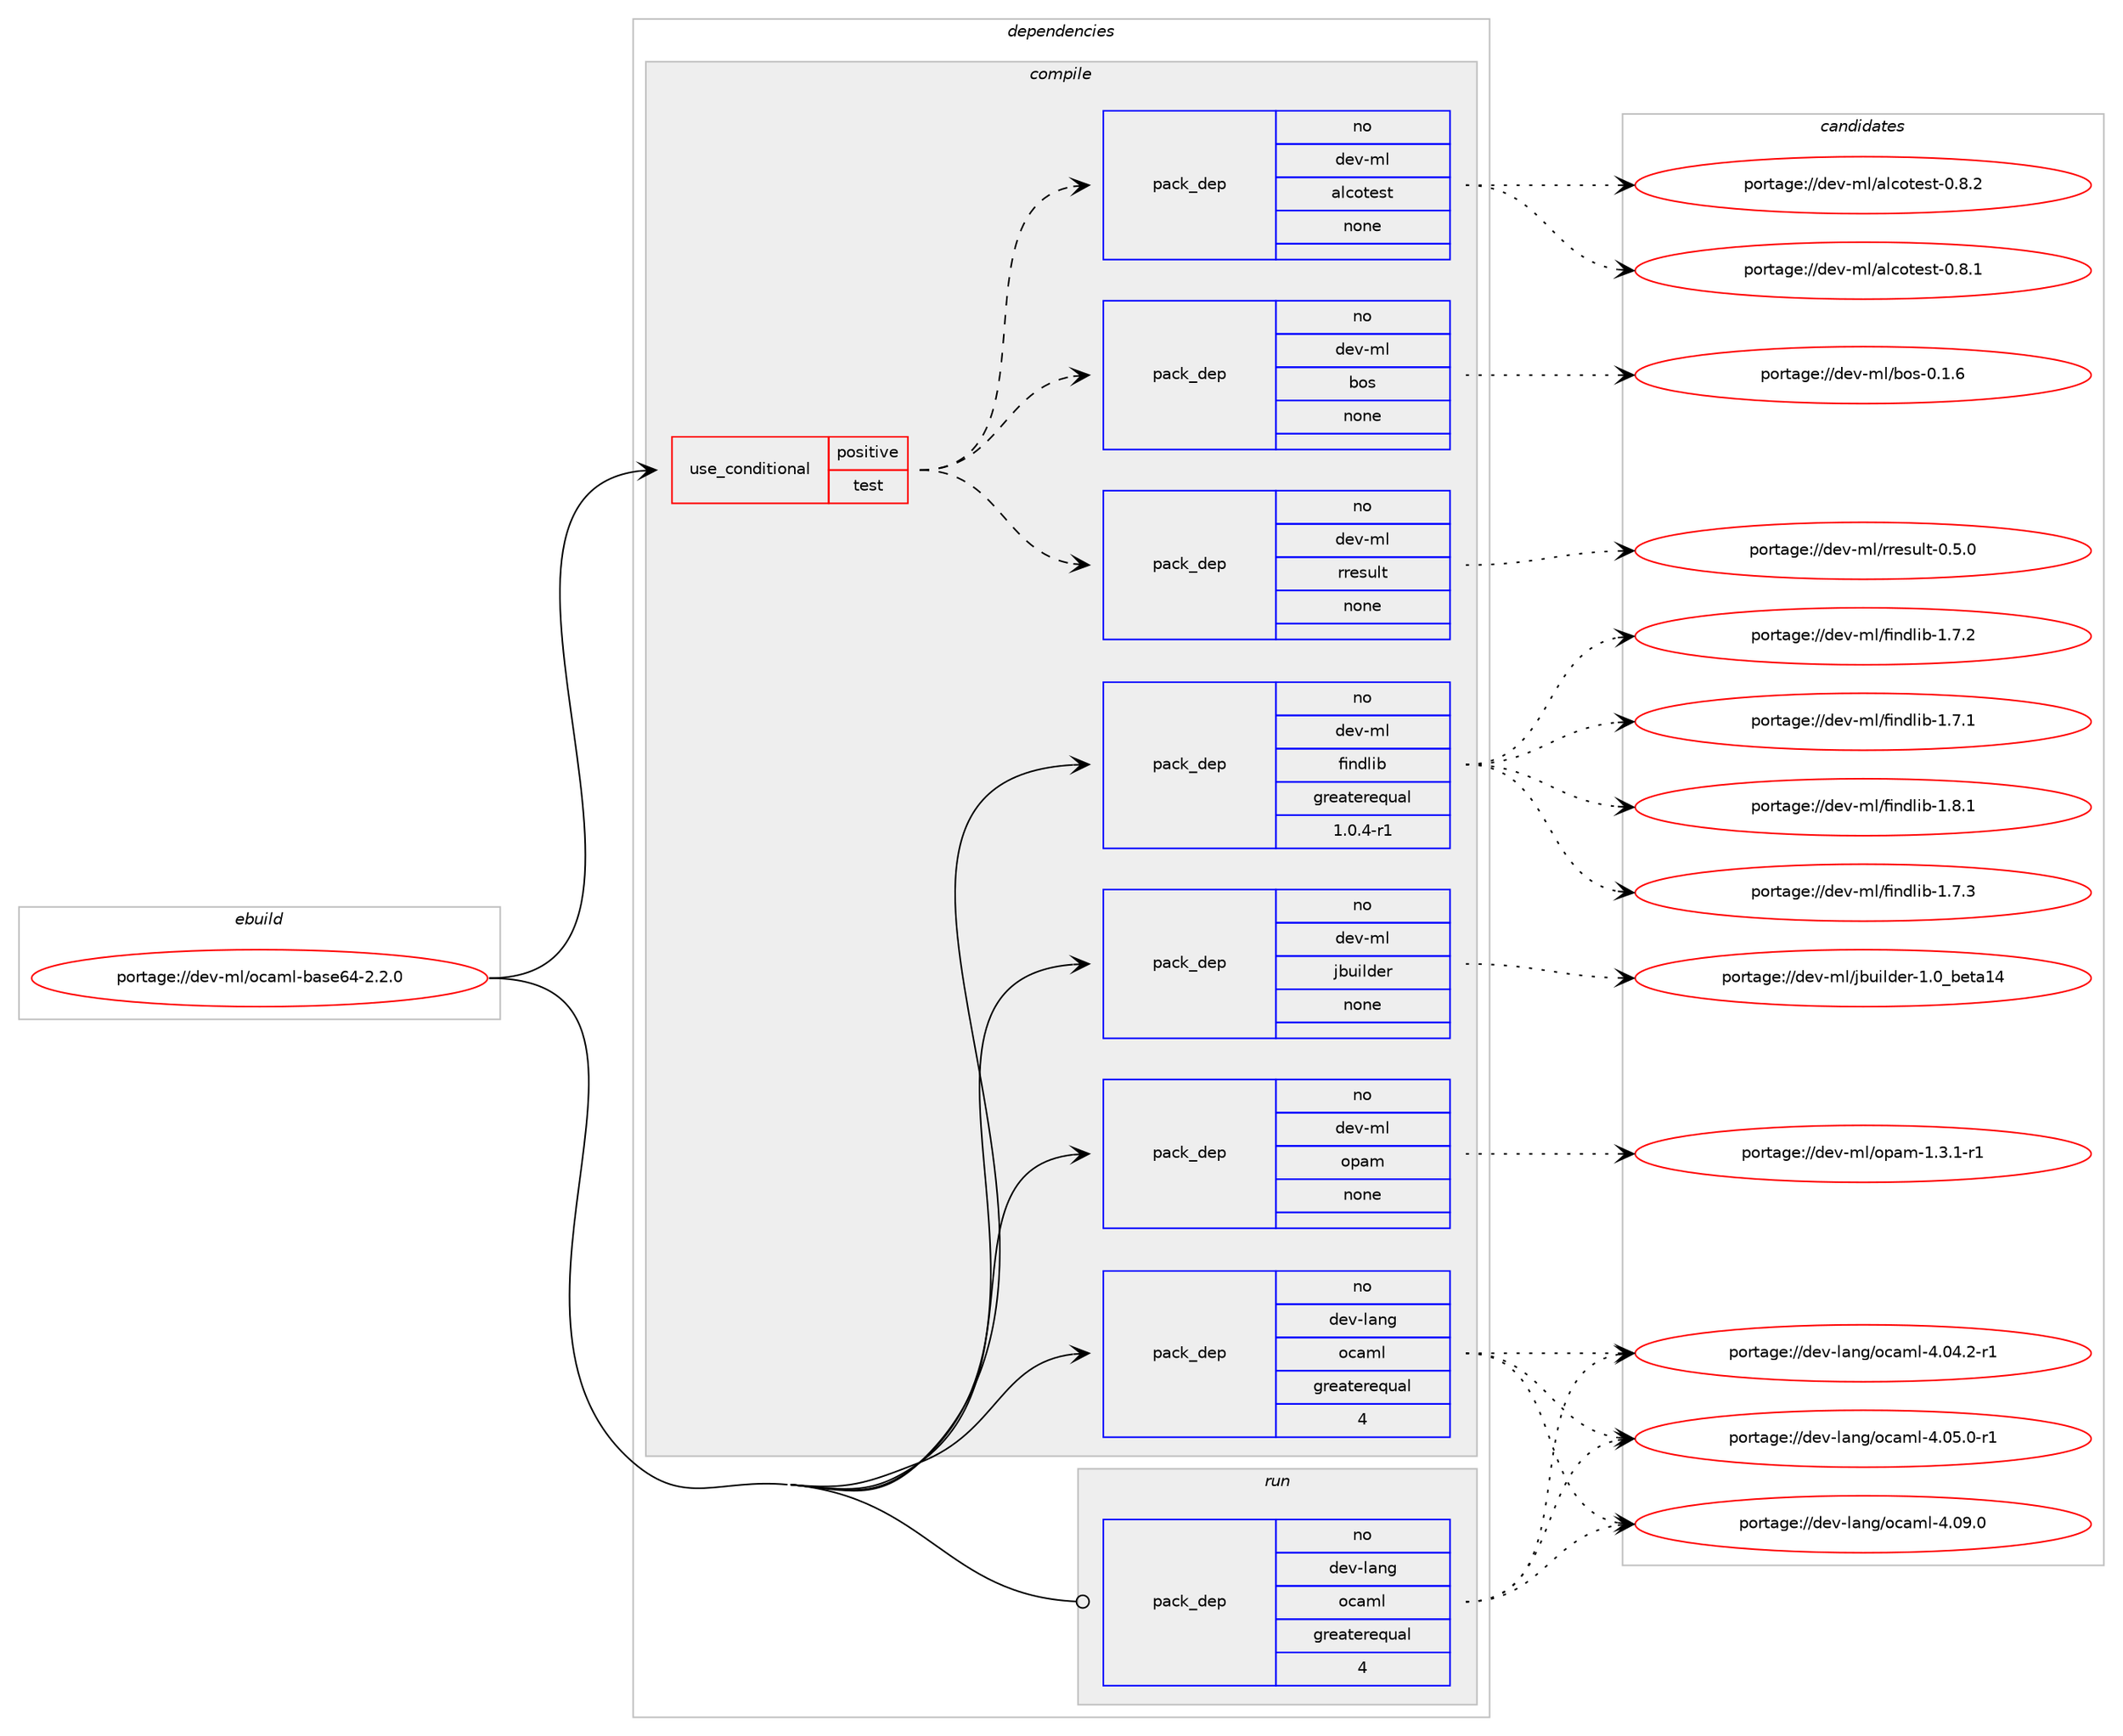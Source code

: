 digraph prolog {

# *************
# Graph options
# *************

newrank=true;
concentrate=true;
compound=true;
graph [rankdir=LR,fontname=Helvetica,fontsize=10,ranksep=1.5];#, ranksep=2.5, nodesep=0.2];
edge  [arrowhead=vee];
node  [fontname=Helvetica,fontsize=10];

# **********
# The ebuild
# **********

subgraph cluster_leftcol {
color=gray;
rank=same;
label=<<i>ebuild</i>>;
id [label="portage://dev-ml/ocaml-base64-2.2.0", color=red, width=4, href="../dev-ml/ocaml-base64-2.2.0.svg"];
}

# ****************
# The dependencies
# ****************

subgraph cluster_midcol {
color=gray;
label=<<i>dependencies</i>>;
subgraph cluster_compile {
fillcolor="#eeeeee";
style=filled;
label=<<i>compile</i>>;
subgraph cond122908 {
dependency503021 [label=<<TABLE BORDER="0" CELLBORDER="1" CELLSPACING="0" CELLPADDING="4"><TR><TD ROWSPAN="3" CELLPADDING="10">use_conditional</TD></TR><TR><TD>positive</TD></TR><TR><TD>test</TD></TR></TABLE>>, shape=none, color=red];
subgraph pack375000 {
dependency503022 [label=<<TABLE BORDER="0" CELLBORDER="1" CELLSPACING="0" CELLPADDING="4" WIDTH="220"><TR><TD ROWSPAN="6" CELLPADDING="30">pack_dep</TD></TR><TR><TD WIDTH="110">no</TD></TR><TR><TD>dev-ml</TD></TR><TR><TD>rresult</TD></TR><TR><TD>none</TD></TR><TR><TD></TD></TR></TABLE>>, shape=none, color=blue];
}
dependency503021:e -> dependency503022:w [weight=20,style="dashed",arrowhead="vee"];
subgraph pack375001 {
dependency503023 [label=<<TABLE BORDER="0" CELLBORDER="1" CELLSPACING="0" CELLPADDING="4" WIDTH="220"><TR><TD ROWSPAN="6" CELLPADDING="30">pack_dep</TD></TR><TR><TD WIDTH="110">no</TD></TR><TR><TD>dev-ml</TD></TR><TR><TD>bos</TD></TR><TR><TD>none</TD></TR><TR><TD></TD></TR></TABLE>>, shape=none, color=blue];
}
dependency503021:e -> dependency503023:w [weight=20,style="dashed",arrowhead="vee"];
subgraph pack375002 {
dependency503024 [label=<<TABLE BORDER="0" CELLBORDER="1" CELLSPACING="0" CELLPADDING="4" WIDTH="220"><TR><TD ROWSPAN="6" CELLPADDING="30">pack_dep</TD></TR><TR><TD WIDTH="110">no</TD></TR><TR><TD>dev-ml</TD></TR><TR><TD>alcotest</TD></TR><TR><TD>none</TD></TR><TR><TD></TD></TR></TABLE>>, shape=none, color=blue];
}
dependency503021:e -> dependency503024:w [weight=20,style="dashed",arrowhead="vee"];
}
id:e -> dependency503021:w [weight=20,style="solid",arrowhead="vee"];
subgraph pack375003 {
dependency503025 [label=<<TABLE BORDER="0" CELLBORDER="1" CELLSPACING="0" CELLPADDING="4" WIDTH="220"><TR><TD ROWSPAN="6" CELLPADDING="30">pack_dep</TD></TR><TR><TD WIDTH="110">no</TD></TR><TR><TD>dev-lang</TD></TR><TR><TD>ocaml</TD></TR><TR><TD>greaterequal</TD></TR><TR><TD>4</TD></TR></TABLE>>, shape=none, color=blue];
}
id:e -> dependency503025:w [weight=20,style="solid",arrowhead="vee"];
subgraph pack375004 {
dependency503026 [label=<<TABLE BORDER="0" CELLBORDER="1" CELLSPACING="0" CELLPADDING="4" WIDTH="220"><TR><TD ROWSPAN="6" CELLPADDING="30">pack_dep</TD></TR><TR><TD WIDTH="110">no</TD></TR><TR><TD>dev-ml</TD></TR><TR><TD>findlib</TD></TR><TR><TD>greaterequal</TD></TR><TR><TD>1.0.4-r1</TD></TR></TABLE>>, shape=none, color=blue];
}
id:e -> dependency503026:w [weight=20,style="solid",arrowhead="vee"];
subgraph pack375005 {
dependency503027 [label=<<TABLE BORDER="0" CELLBORDER="1" CELLSPACING="0" CELLPADDING="4" WIDTH="220"><TR><TD ROWSPAN="6" CELLPADDING="30">pack_dep</TD></TR><TR><TD WIDTH="110">no</TD></TR><TR><TD>dev-ml</TD></TR><TR><TD>jbuilder</TD></TR><TR><TD>none</TD></TR><TR><TD></TD></TR></TABLE>>, shape=none, color=blue];
}
id:e -> dependency503027:w [weight=20,style="solid",arrowhead="vee"];
subgraph pack375006 {
dependency503028 [label=<<TABLE BORDER="0" CELLBORDER="1" CELLSPACING="0" CELLPADDING="4" WIDTH="220"><TR><TD ROWSPAN="6" CELLPADDING="30">pack_dep</TD></TR><TR><TD WIDTH="110">no</TD></TR><TR><TD>dev-ml</TD></TR><TR><TD>opam</TD></TR><TR><TD>none</TD></TR><TR><TD></TD></TR></TABLE>>, shape=none, color=blue];
}
id:e -> dependency503028:w [weight=20,style="solid",arrowhead="vee"];
}
subgraph cluster_compileandrun {
fillcolor="#eeeeee";
style=filled;
label=<<i>compile and run</i>>;
}
subgraph cluster_run {
fillcolor="#eeeeee";
style=filled;
label=<<i>run</i>>;
subgraph pack375007 {
dependency503029 [label=<<TABLE BORDER="0" CELLBORDER="1" CELLSPACING="0" CELLPADDING="4" WIDTH="220"><TR><TD ROWSPAN="6" CELLPADDING="30">pack_dep</TD></TR><TR><TD WIDTH="110">no</TD></TR><TR><TD>dev-lang</TD></TR><TR><TD>ocaml</TD></TR><TR><TD>greaterequal</TD></TR><TR><TD>4</TD></TR></TABLE>>, shape=none, color=blue];
}
id:e -> dependency503029:w [weight=20,style="solid",arrowhead="odot"];
}
}

# **************
# The candidates
# **************

subgraph cluster_choices {
rank=same;
color=gray;
label=<<i>candidates</i>>;

subgraph choice375000 {
color=black;
nodesep=1;
choice1001011184510910847114114101115117108116454846534648 [label="portage://dev-ml/rresult-0.5.0", color=red, width=4,href="../dev-ml/rresult-0.5.0.svg"];
dependency503022:e -> choice1001011184510910847114114101115117108116454846534648:w [style=dotted,weight="100"];
}
subgraph choice375001 {
color=black;
nodesep=1;
choice100101118451091084798111115454846494654 [label="portage://dev-ml/bos-0.1.6", color=red, width=4,href="../dev-ml/bos-0.1.6.svg"];
dependency503023:e -> choice100101118451091084798111115454846494654:w [style=dotted,weight="100"];
}
subgraph choice375002 {
color=black;
nodesep=1;
choice10010111845109108479710899111116101115116454846564650 [label="portage://dev-ml/alcotest-0.8.2", color=red, width=4,href="../dev-ml/alcotest-0.8.2.svg"];
choice10010111845109108479710899111116101115116454846564649 [label="portage://dev-ml/alcotest-0.8.1", color=red, width=4,href="../dev-ml/alcotest-0.8.1.svg"];
dependency503024:e -> choice10010111845109108479710899111116101115116454846564650:w [style=dotted,weight="100"];
dependency503024:e -> choice10010111845109108479710899111116101115116454846564649:w [style=dotted,weight="100"];
}
subgraph choice375003 {
color=black;
nodesep=1;
choice100101118451089711010347111999710910845524648574648 [label="portage://dev-lang/ocaml-4.09.0", color=red, width=4,href="../dev-lang/ocaml-4.09.0.svg"];
choice1001011184510897110103471119997109108455246485346484511449 [label="portage://dev-lang/ocaml-4.05.0-r1", color=red, width=4,href="../dev-lang/ocaml-4.05.0-r1.svg"];
choice1001011184510897110103471119997109108455246485246504511449 [label="portage://dev-lang/ocaml-4.04.2-r1", color=red, width=4,href="../dev-lang/ocaml-4.04.2-r1.svg"];
dependency503025:e -> choice100101118451089711010347111999710910845524648574648:w [style=dotted,weight="100"];
dependency503025:e -> choice1001011184510897110103471119997109108455246485346484511449:w [style=dotted,weight="100"];
dependency503025:e -> choice1001011184510897110103471119997109108455246485246504511449:w [style=dotted,weight="100"];
}
subgraph choice375004 {
color=black;
nodesep=1;
choice100101118451091084710210511010010810598454946564649 [label="portage://dev-ml/findlib-1.8.1", color=red, width=4,href="../dev-ml/findlib-1.8.1.svg"];
choice100101118451091084710210511010010810598454946554651 [label="portage://dev-ml/findlib-1.7.3", color=red, width=4,href="../dev-ml/findlib-1.7.3.svg"];
choice100101118451091084710210511010010810598454946554650 [label="portage://dev-ml/findlib-1.7.2", color=red, width=4,href="../dev-ml/findlib-1.7.2.svg"];
choice100101118451091084710210511010010810598454946554649 [label="portage://dev-ml/findlib-1.7.1", color=red, width=4,href="../dev-ml/findlib-1.7.1.svg"];
dependency503026:e -> choice100101118451091084710210511010010810598454946564649:w [style=dotted,weight="100"];
dependency503026:e -> choice100101118451091084710210511010010810598454946554651:w [style=dotted,weight="100"];
dependency503026:e -> choice100101118451091084710210511010010810598454946554650:w [style=dotted,weight="100"];
dependency503026:e -> choice100101118451091084710210511010010810598454946554649:w [style=dotted,weight="100"];
}
subgraph choice375005 {
color=black;
nodesep=1;
choice100101118451091084710698117105108100101114454946489598101116974952 [label="portage://dev-ml/jbuilder-1.0_beta14", color=red, width=4,href="../dev-ml/jbuilder-1.0_beta14.svg"];
dependency503027:e -> choice100101118451091084710698117105108100101114454946489598101116974952:w [style=dotted,weight="100"];
}
subgraph choice375006 {
color=black;
nodesep=1;
choice1001011184510910847111112971094549465146494511449 [label="portage://dev-ml/opam-1.3.1-r1", color=red, width=4,href="../dev-ml/opam-1.3.1-r1.svg"];
dependency503028:e -> choice1001011184510910847111112971094549465146494511449:w [style=dotted,weight="100"];
}
subgraph choice375007 {
color=black;
nodesep=1;
choice100101118451089711010347111999710910845524648574648 [label="portage://dev-lang/ocaml-4.09.0", color=red, width=4,href="../dev-lang/ocaml-4.09.0.svg"];
choice1001011184510897110103471119997109108455246485346484511449 [label="portage://dev-lang/ocaml-4.05.0-r1", color=red, width=4,href="../dev-lang/ocaml-4.05.0-r1.svg"];
choice1001011184510897110103471119997109108455246485246504511449 [label="portage://dev-lang/ocaml-4.04.2-r1", color=red, width=4,href="../dev-lang/ocaml-4.04.2-r1.svg"];
dependency503029:e -> choice100101118451089711010347111999710910845524648574648:w [style=dotted,weight="100"];
dependency503029:e -> choice1001011184510897110103471119997109108455246485346484511449:w [style=dotted,weight="100"];
dependency503029:e -> choice1001011184510897110103471119997109108455246485246504511449:w [style=dotted,weight="100"];
}
}

}
